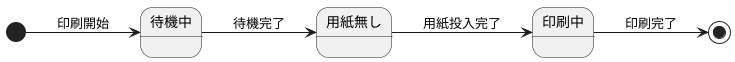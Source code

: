 @startuml
left to right direction
[*] --> 待機中 : 印刷開始
待機中 --> 用紙無し : 待機完了
用紙無し --> 印刷中 : 用紙投入完了
印刷中 --> [*] : 印刷完了
@enduml